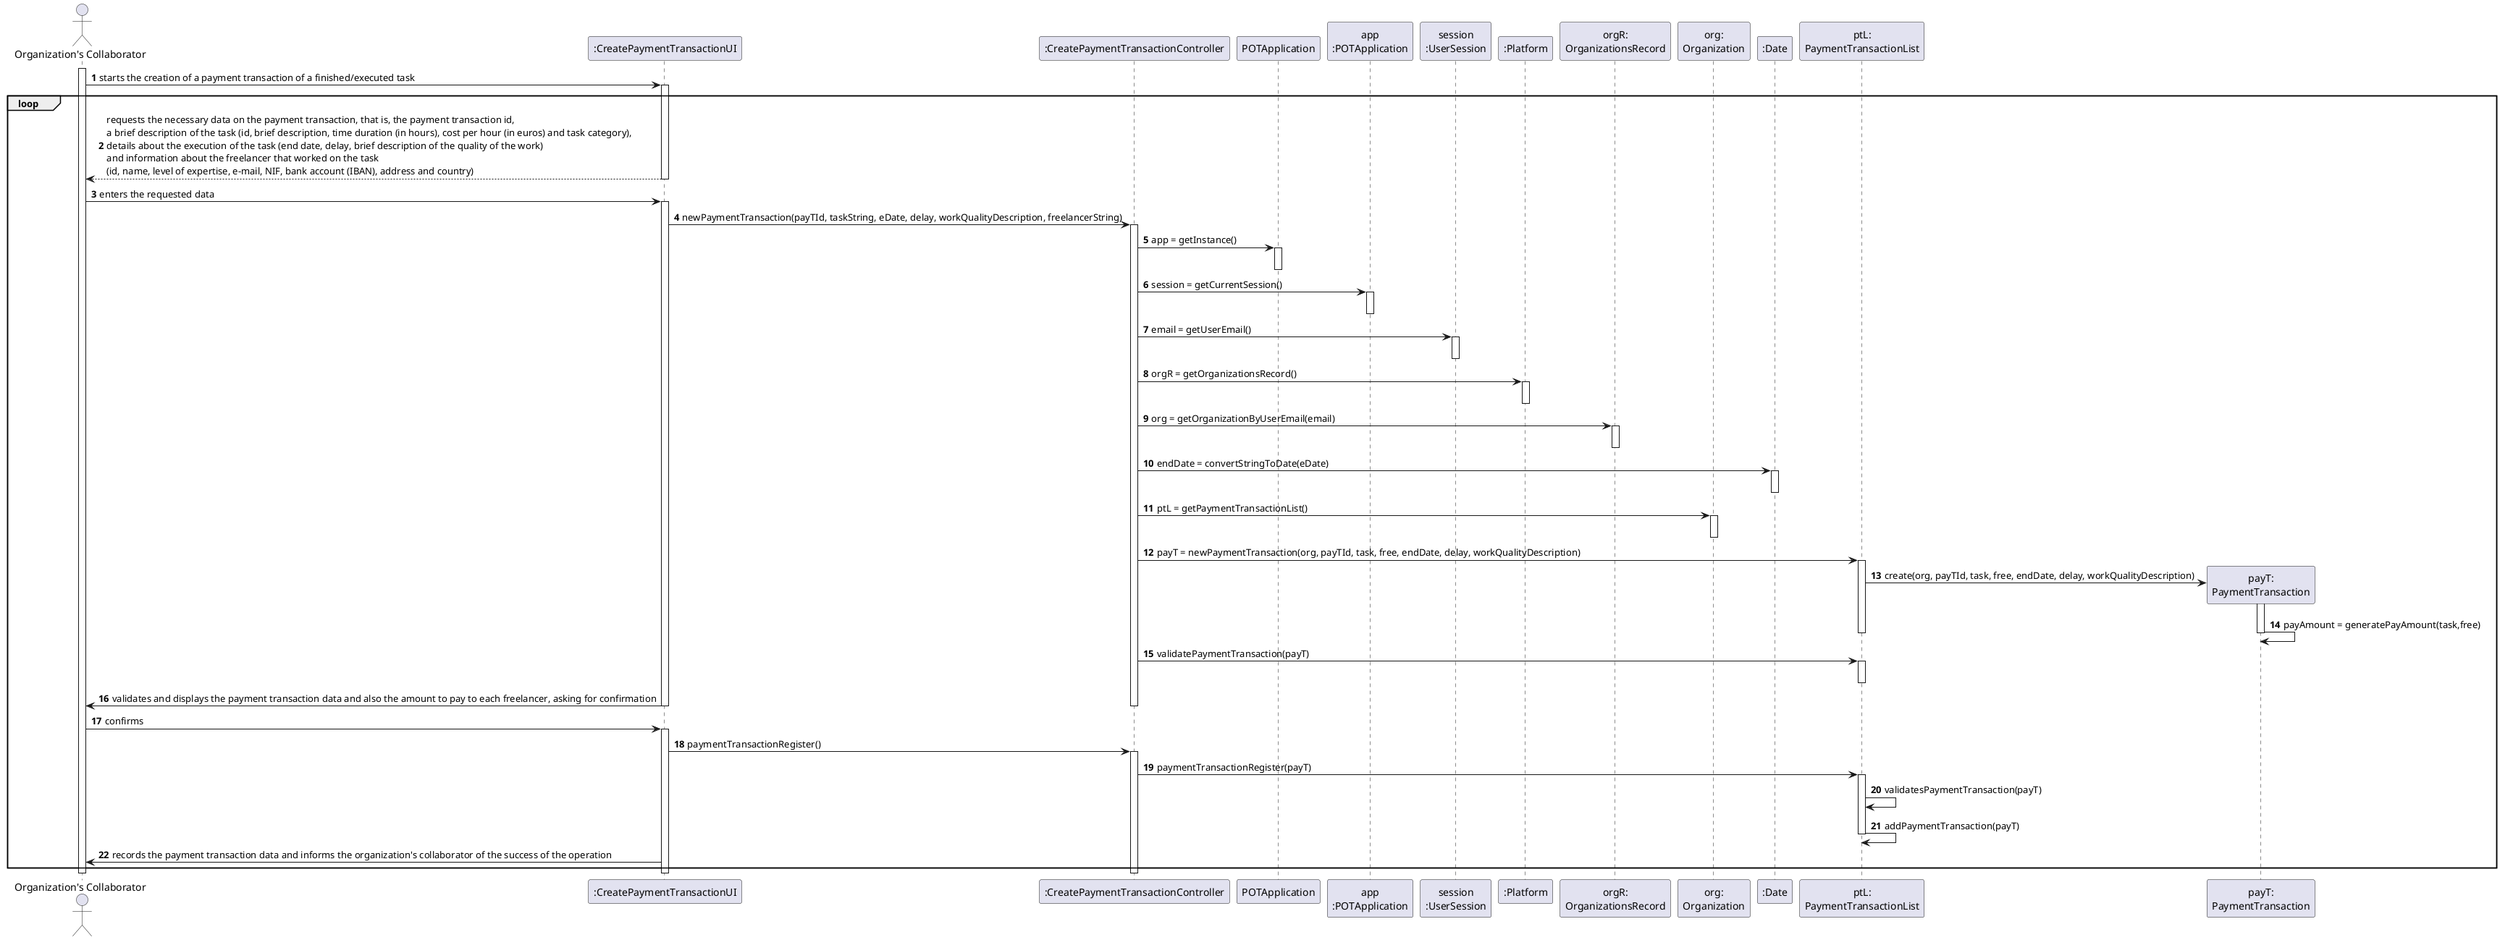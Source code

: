 @startuml
autonumber

actor "Organization's Collaborator" as CO
participant ":CreatePaymentTransactionUI" as UI
participant ":CreatePaymentTransactionController" as CTRL
participant "POTApplication" as _APP
participant "app\n:POTApplication" as APP
participant "session\n:UserSession" as SESSAO
participant ":Platform" as PLAT
participant "orgR:\nOrganizationsRecord" as ORGR
participant "org:\nOrganization" as ORG
participant ":Date" as DA
participant "ptL:\nPaymentTransactionList" as ptL
participant "payT:\nPaymentTransaction" as PA

activate CO
CO -> UI : starts the creation of a payment transaction of a finished/executed task
activate UI
loop
UI --> CO : requests the necessary data on the payment transaction, that is, the payment transaction id,\na brief description of the task (id, brief description, time duration (in hours), cost per hour (in euros) and task category), \ndetails about the execution of the task (end date, delay, brief description of the quality of the work)\nand information about the freelancer that worked on the task \n(id, name, level of expertise, e-mail, NIF, bank account (IBAN), address and country)
deactivate UI

CO -> UI : enters the requested data
activate UI

UI -> CTRL : newPaymentTransaction(payTId, taskString, eDate, delay, workQualityDescription, freelancerString)
activate CTRL

CTRL -> _APP: app = getInstance()
activate _APP
deactivate _APP

CTRL -> APP: session = getCurrentSession()
activate APP
deactivate APP

CTRL -> SESSAO: email = getUserEmail()
activate SESSAO
deactivate SESSAO

CTRL -> PLAT: orgR = getOrganizationsRecord()
activate PLAT
deactivate PLAT

CTRL -> ORGR: org = getOrganizationByUserEmail(email)
activate ORGR
deactivate ORGR

CTRL -> DA : endDate = convertStringToDate(eDate)
activate DA
deactivate DA

CTRL -> ORG: ptL = getPaymentTransactionList()
activate ORG
deactivate ORG

CTRL -> ptL : payT = newPaymentTransaction(org, payTId, task, free, endDate, delay, workQualityDescription)
activate ptL
ptL -> PA**: create(org, payTId, task, free, endDate, delay, workQualityDescription)

activate PA
PA -> PA: payAmount = generatePayAmount(task,free)
deactivate PA
deactivate ptL

CTRL -> ptL : validatePaymentTransaction(payT)
activate ptL
deactivate ptL

UI -> CO : validates and displays the payment transaction data and also the amount to pay to each freelancer, asking for confirmation
deactivate PA
deactivate CTRL
deactivate UI

CO -> UI : confirms
activate UI

UI -> CTRL : paymentTransactionRegister()
activate CTRL

CTRL -> ptL : paymentTransactionRegister(payT)
activate ptL 

ptL -> ptL : validatesPaymentTransaction(payT)
ptL -> ptL : addPaymentTransaction(payT)
deactivate ptL

UI -> CO : records the payment transaction data and informs the organization's collaborator of the success of the operation
end loop
deactivate CTRL
deactivate UI
deactivate CO

@enduml